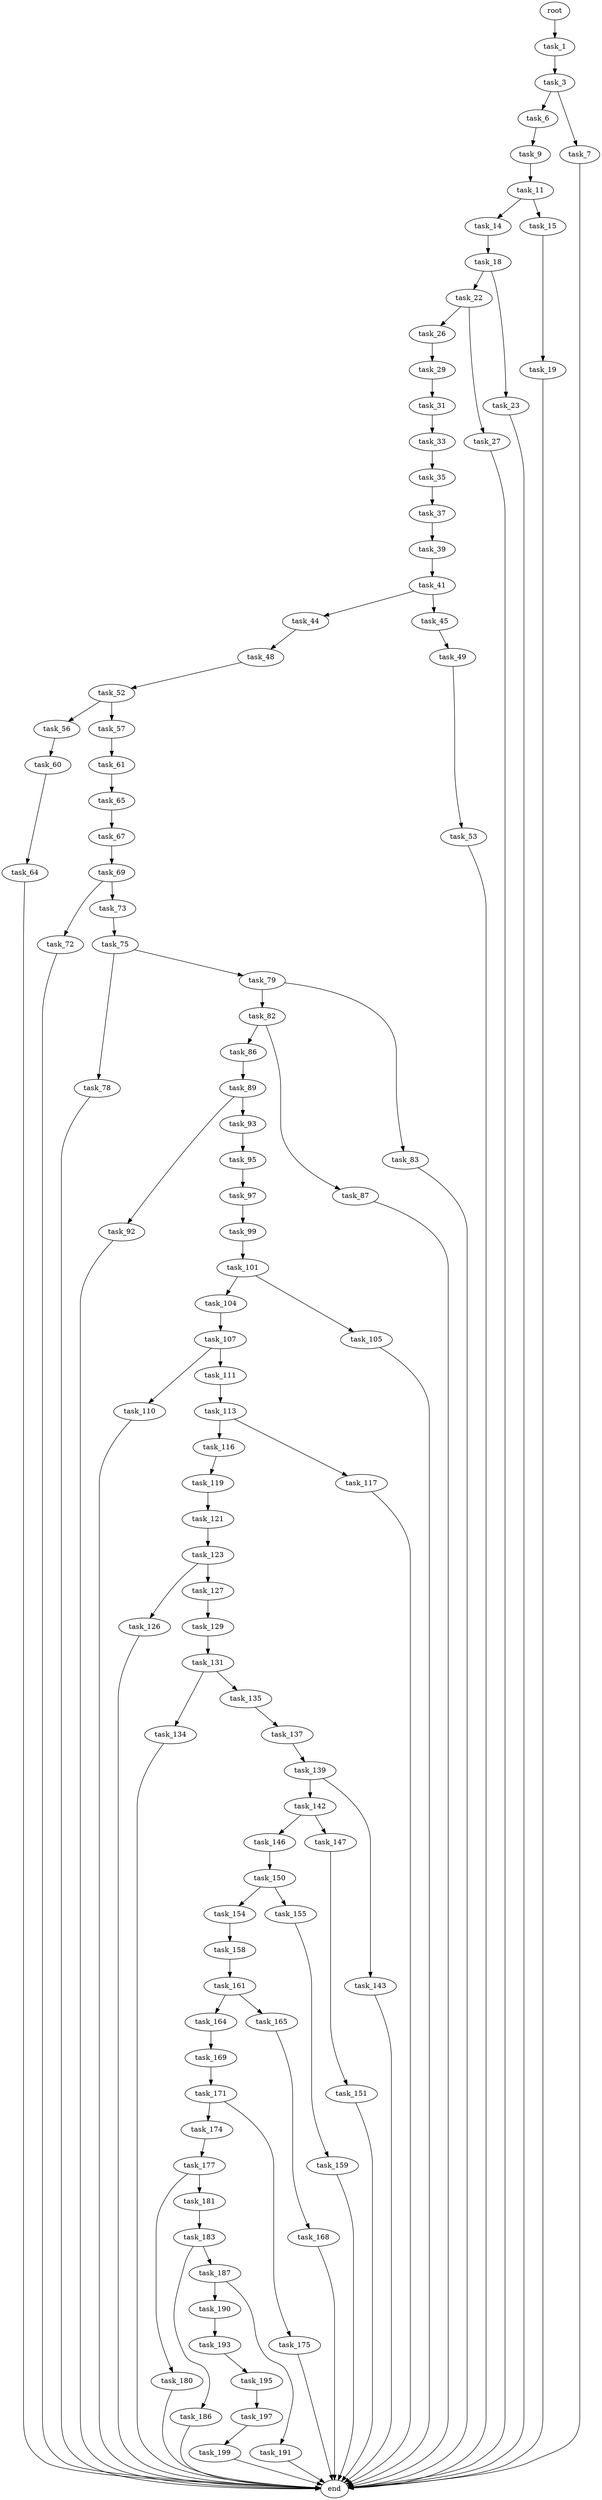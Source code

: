 digraph G {
  root [size="0.000000"];
  task_1 [size="413580543509.000000"];
  task_3 [size="26976240836.000000"];
  task_6 [size="782757789696.000000"];
  task_7 [size="734840398396.000000"];
  task_9 [size="134217728000.000000"];
  end [size="0.000000"];
  task_11 [size="782757789696.000000"];
  task_14 [size="264620174562.000000"];
  task_15 [size="204584578075.000000"];
  task_18 [size="8589934592.000000"];
  task_19 [size="28991029248.000000"];
  task_22 [size="24810498654.000000"];
  task_23 [size="8242948800.000000"];
  task_26 [size="961230859948.000000"];
  task_27 [size="44347118109.000000"];
  task_29 [size="12790996717.000000"];
  task_31 [size="215014819396.000000"];
  task_33 [size="458750214936.000000"];
  task_35 [size="621827165.000000"];
  task_37 [size="549755813888.000000"];
  task_39 [size="17987305921.000000"];
  task_41 [size="757207397596.000000"];
  task_44 [size="8589934592.000000"];
  task_45 [size="8589934592.000000"];
  task_48 [size="75791038797.000000"];
  task_49 [size="1043864056.000000"];
  task_52 [size="141460180956.000000"];
  task_53 [size="28991029248.000000"];
  task_56 [size="20518382966.000000"];
  task_57 [size="549755813888.000000"];
  task_60 [size="134217728000.000000"];
  task_61 [size="8589934592.000000"];
  task_64 [size="368293445632.000000"];
  task_65 [size="572121317882.000000"];
  task_67 [size="231928233984.000000"];
  task_69 [size="368293445632.000000"];
  task_72 [size="8472496348.000000"];
  task_73 [size="6735276916.000000"];
  task_75 [size="3156946664.000000"];
  task_78 [size="386431475371.000000"];
  task_79 [size="1073741824000.000000"];
  task_82 [size="3550130737.000000"];
  task_83 [size="231928233984.000000"];
  task_86 [size="342543328.000000"];
  task_87 [size="134217728000.000000"];
  task_89 [size="14313424685.000000"];
  task_92 [size="15280058328.000000"];
  task_93 [size="28081183526.000000"];
  task_95 [size="34035877530.000000"];
  task_97 [size="231928233984.000000"];
  task_99 [size="673691216161.000000"];
  task_101 [size="494554086065.000000"];
  task_104 [size="18014922822.000000"];
  task_105 [size="13016552900.000000"];
  task_107 [size="32989370059.000000"];
  task_110 [size="897655257124.000000"];
  task_111 [size="715591520384.000000"];
  task_113 [size="213122991295.000000"];
  task_116 [size="134217728000.000000"];
  task_117 [size="368293445632.000000"];
  task_119 [size="28991029248.000000"];
  task_121 [size="549755813888.000000"];
  task_123 [size="12475125711.000000"];
  task_126 [size="185546991063.000000"];
  task_127 [size="264447810426.000000"];
  task_129 [size="231928233984.000000"];
  task_131 [size="41879092121.000000"];
  task_134 [size="36697167108.000000"];
  task_135 [size="17925626567.000000"];
  task_137 [size="782757789696.000000"];
  task_139 [size="31093974835.000000"];
  task_142 [size="406557202719.000000"];
  task_143 [size="75945888594.000000"];
  task_146 [size="1665350775.000000"];
  task_147 [size="134217728000.000000"];
  task_150 [size="12607130708.000000"];
  task_151 [size="782757789696.000000"];
  task_154 [size="782757789696.000000"];
  task_155 [size="2933521977.000000"];
  task_158 [size="376096469984.000000"];
  task_159 [size="14925746156.000000"];
  task_161 [size="231928233984.000000"];
  task_164 [size="489208983109.000000"];
  task_165 [size="1863782785.000000"];
  task_169 [size="28991029248.000000"];
  task_168 [size="20682533646.000000"];
  task_171 [size="29570966716.000000"];
  task_174 [size="8589934592.000000"];
  task_175 [size="68719476736.000000"];
  task_177 [size="8589934592.000000"];
  task_180 [size="28991029248.000000"];
  task_181 [size="23086855180.000000"];
  task_183 [size="458717096303.000000"];
  task_186 [size="231928233984.000000"];
  task_187 [size="502201294037.000000"];
  task_190 [size="521707060407.000000"];
  task_191 [size="28991029248.000000"];
  task_193 [size="8589934592.000000"];
  task_195 [size="452385264263.000000"];
  task_197 [size="694429262.000000"];
  task_199 [size="231928233984.000000"];

  root -> task_1 [size="1.000000"];
  task_1 -> task_3 [size="301989888.000000"];
  task_3 -> task_6 [size="33554432.000000"];
  task_3 -> task_7 [size="33554432.000000"];
  task_6 -> task_9 [size="679477248.000000"];
  task_7 -> end [size="1.000000"];
  task_9 -> task_11 [size="209715200.000000"];
  task_11 -> task_14 [size="679477248.000000"];
  task_11 -> task_15 [size="679477248.000000"];
  task_14 -> task_18 [size="209715200.000000"];
  task_15 -> task_19 [size="209715200.000000"];
  task_18 -> task_22 [size="33554432.000000"];
  task_18 -> task_23 [size="33554432.000000"];
  task_19 -> end [size="1.000000"];
  task_22 -> task_26 [size="536870912.000000"];
  task_22 -> task_27 [size="536870912.000000"];
  task_23 -> end [size="1.000000"];
  task_26 -> task_29 [size="838860800.000000"];
  task_27 -> end [size="1.000000"];
  task_29 -> task_31 [size="679477248.000000"];
  task_31 -> task_33 [size="536870912.000000"];
  task_33 -> task_35 [size="536870912.000000"];
  task_35 -> task_37 [size="33554432.000000"];
  task_37 -> task_39 [size="536870912.000000"];
  task_39 -> task_41 [size="411041792.000000"];
  task_41 -> task_44 [size="536870912.000000"];
  task_41 -> task_45 [size="536870912.000000"];
  task_44 -> task_48 [size="33554432.000000"];
  task_45 -> task_49 [size="33554432.000000"];
  task_48 -> task_52 [size="209715200.000000"];
  task_49 -> task_53 [size="75497472.000000"];
  task_52 -> task_56 [size="134217728.000000"];
  task_52 -> task_57 [size="134217728.000000"];
  task_53 -> end [size="1.000000"];
  task_56 -> task_60 [size="838860800.000000"];
  task_57 -> task_61 [size="536870912.000000"];
  task_60 -> task_64 [size="209715200.000000"];
  task_61 -> task_65 [size="33554432.000000"];
  task_64 -> end [size="1.000000"];
  task_65 -> task_67 [size="411041792.000000"];
  task_67 -> task_69 [size="301989888.000000"];
  task_69 -> task_72 [size="411041792.000000"];
  task_69 -> task_73 [size="411041792.000000"];
  task_72 -> end [size="1.000000"];
  task_73 -> task_75 [size="838860800.000000"];
  task_75 -> task_78 [size="75497472.000000"];
  task_75 -> task_79 [size="75497472.000000"];
  task_78 -> end [size="1.000000"];
  task_79 -> task_82 [size="838860800.000000"];
  task_79 -> task_83 [size="838860800.000000"];
  task_82 -> task_86 [size="301989888.000000"];
  task_82 -> task_87 [size="301989888.000000"];
  task_83 -> end [size="1.000000"];
  task_86 -> task_89 [size="33554432.000000"];
  task_87 -> end [size="1.000000"];
  task_89 -> task_92 [size="75497472.000000"];
  task_89 -> task_93 [size="75497472.000000"];
  task_92 -> end [size="1.000000"];
  task_93 -> task_95 [size="536870912.000000"];
  task_95 -> task_97 [size="536870912.000000"];
  task_97 -> task_99 [size="301989888.000000"];
  task_99 -> task_101 [size="679477248.000000"];
  task_101 -> task_104 [size="411041792.000000"];
  task_101 -> task_105 [size="411041792.000000"];
  task_104 -> task_107 [size="301989888.000000"];
  task_105 -> end [size="1.000000"];
  task_107 -> task_110 [size="679477248.000000"];
  task_107 -> task_111 [size="679477248.000000"];
  task_110 -> end [size="1.000000"];
  task_111 -> task_113 [size="536870912.000000"];
  task_113 -> task_116 [size="411041792.000000"];
  task_113 -> task_117 [size="411041792.000000"];
  task_116 -> task_119 [size="209715200.000000"];
  task_117 -> end [size="1.000000"];
  task_119 -> task_121 [size="75497472.000000"];
  task_121 -> task_123 [size="536870912.000000"];
  task_123 -> task_126 [size="209715200.000000"];
  task_123 -> task_127 [size="209715200.000000"];
  task_126 -> end [size="1.000000"];
  task_127 -> task_129 [size="209715200.000000"];
  task_129 -> task_131 [size="301989888.000000"];
  task_131 -> task_134 [size="679477248.000000"];
  task_131 -> task_135 [size="679477248.000000"];
  task_134 -> end [size="1.000000"];
  task_135 -> task_137 [size="301989888.000000"];
  task_137 -> task_139 [size="679477248.000000"];
  task_139 -> task_142 [size="75497472.000000"];
  task_139 -> task_143 [size="75497472.000000"];
  task_142 -> task_146 [size="301989888.000000"];
  task_142 -> task_147 [size="301989888.000000"];
  task_143 -> end [size="1.000000"];
  task_146 -> task_150 [size="75497472.000000"];
  task_147 -> task_151 [size="209715200.000000"];
  task_150 -> task_154 [size="536870912.000000"];
  task_150 -> task_155 [size="536870912.000000"];
  task_151 -> end [size="1.000000"];
  task_154 -> task_158 [size="679477248.000000"];
  task_155 -> task_159 [size="209715200.000000"];
  task_158 -> task_161 [size="301989888.000000"];
  task_159 -> end [size="1.000000"];
  task_161 -> task_164 [size="301989888.000000"];
  task_161 -> task_165 [size="301989888.000000"];
  task_164 -> task_169 [size="679477248.000000"];
  task_165 -> task_168 [size="75497472.000000"];
  task_169 -> task_171 [size="75497472.000000"];
  task_168 -> end [size="1.000000"];
  task_171 -> task_174 [size="536870912.000000"];
  task_171 -> task_175 [size="536870912.000000"];
  task_174 -> task_177 [size="33554432.000000"];
  task_175 -> end [size="1.000000"];
  task_177 -> task_180 [size="33554432.000000"];
  task_177 -> task_181 [size="33554432.000000"];
  task_180 -> end [size="1.000000"];
  task_181 -> task_183 [size="536870912.000000"];
  task_183 -> task_186 [size="301989888.000000"];
  task_183 -> task_187 [size="301989888.000000"];
  task_186 -> end [size="1.000000"];
  task_187 -> task_190 [size="679477248.000000"];
  task_187 -> task_191 [size="679477248.000000"];
  task_190 -> task_193 [size="679477248.000000"];
  task_191 -> end [size="1.000000"];
  task_193 -> task_195 [size="33554432.000000"];
  task_195 -> task_197 [size="411041792.000000"];
  task_197 -> task_199 [size="33554432.000000"];
  task_199 -> end [size="1.000000"];
}
